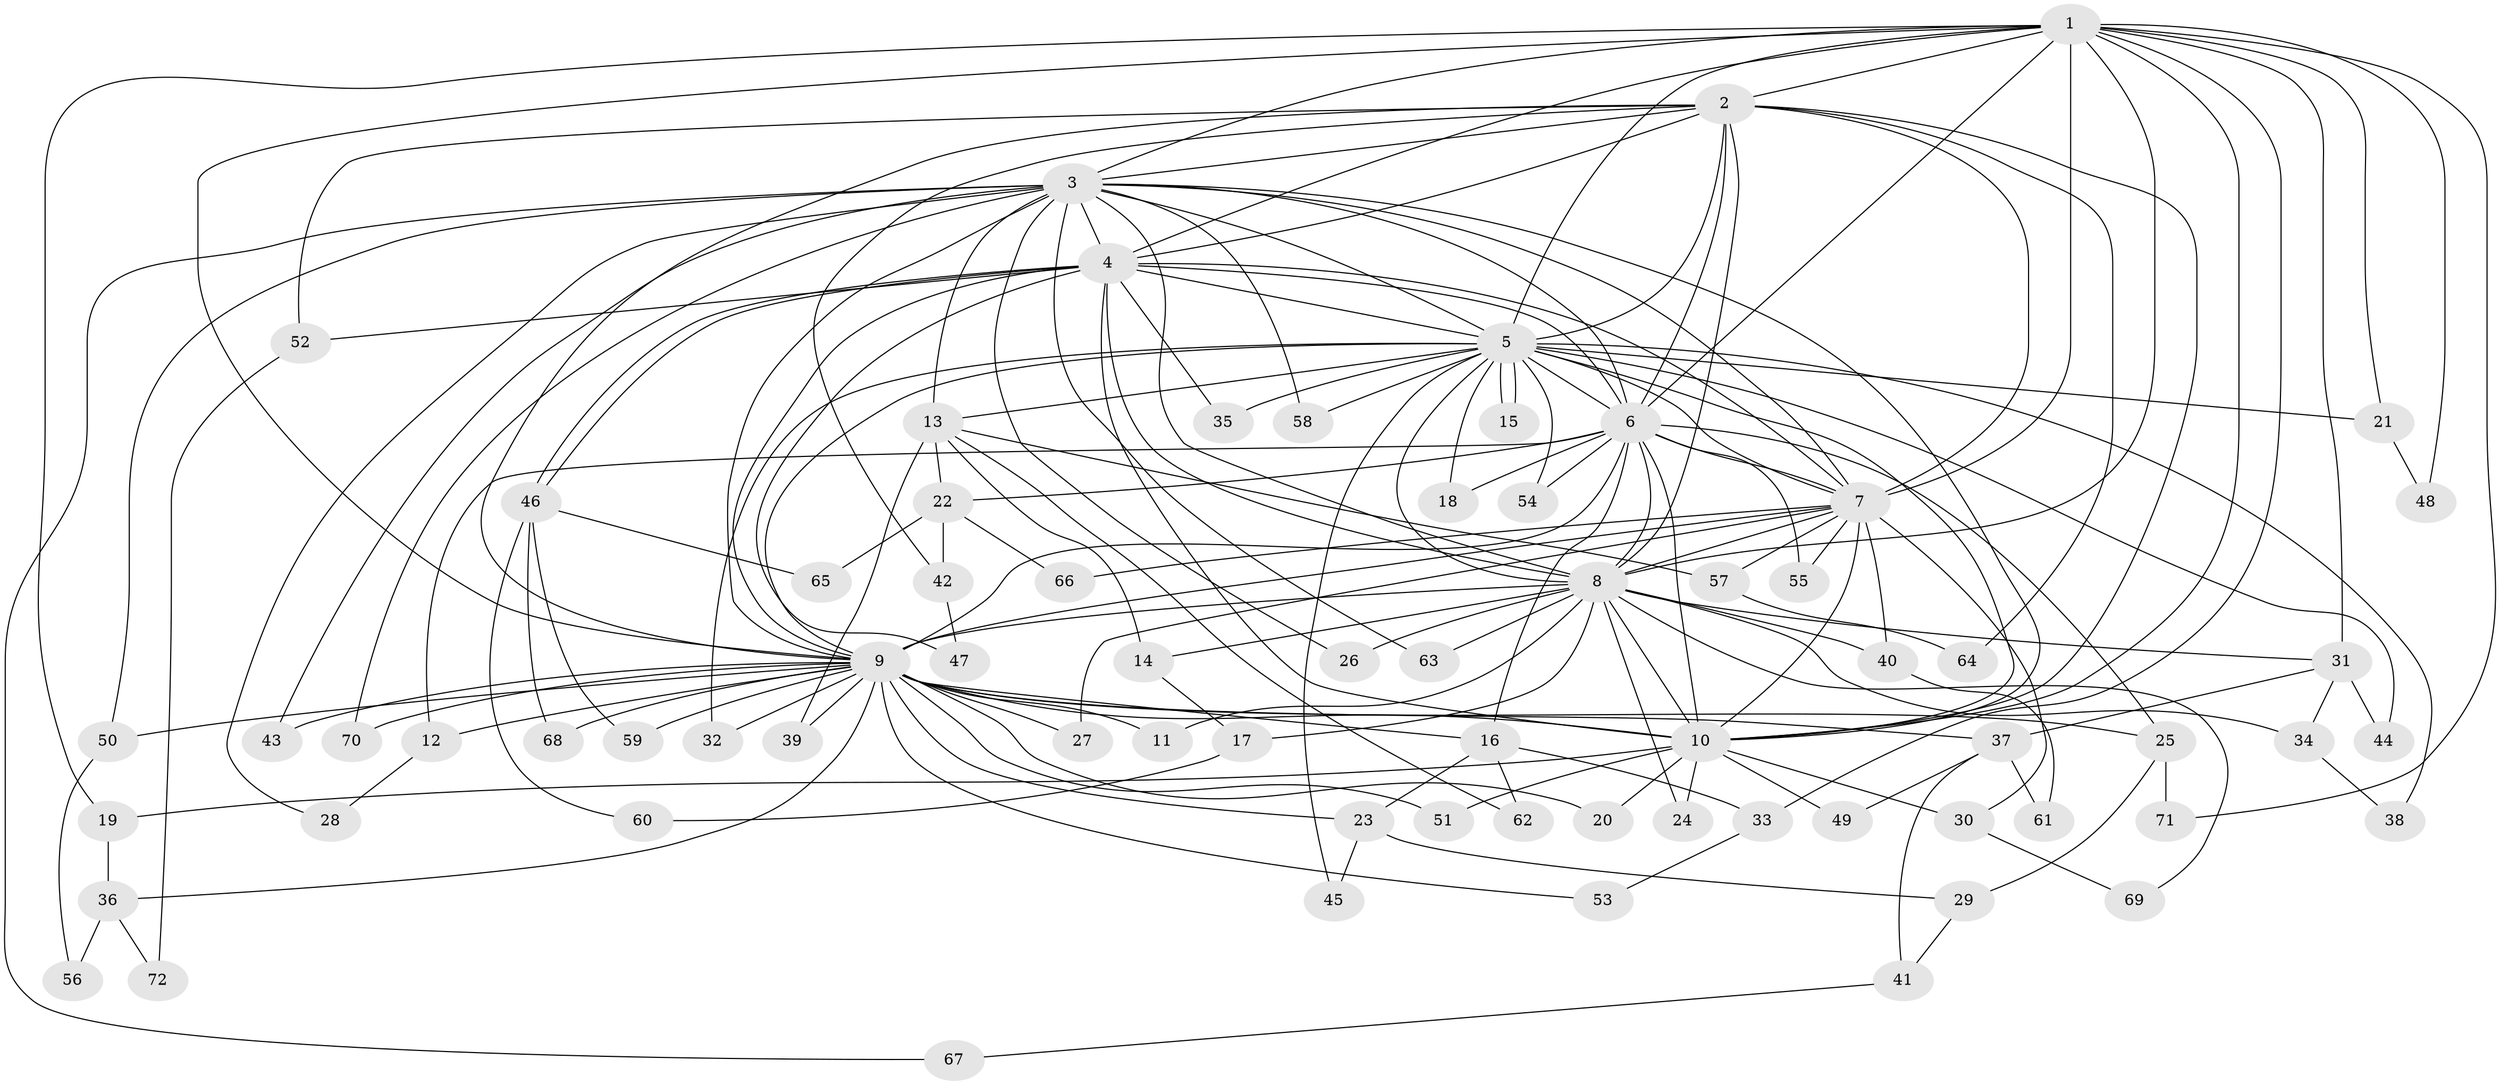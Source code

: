 // coarse degree distribution, {12: 0.0392156862745098, 26: 0.0196078431372549, 14: 0.0392156862745098, 22: 0.0196078431372549, 13: 0.0196078431372549, 21: 0.0196078431372549, 2: 0.45098039215686275, 3: 0.19607843137254902, 5: 0.0784313725490196, 6: 0.0392156862745098, 4: 0.0392156862745098, 1: 0.0392156862745098}
// Generated by graph-tools (version 1.1) at 2025/51/02/27/25 19:51:50]
// undirected, 72 vertices, 169 edges
graph export_dot {
graph [start="1"]
  node [color=gray90,style=filled];
  1;
  2;
  3;
  4;
  5;
  6;
  7;
  8;
  9;
  10;
  11;
  12;
  13;
  14;
  15;
  16;
  17;
  18;
  19;
  20;
  21;
  22;
  23;
  24;
  25;
  26;
  27;
  28;
  29;
  30;
  31;
  32;
  33;
  34;
  35;
  36;
  37;
  38;
  39;
  40;
  41;
  42;
  43;
  44;
  45;
  46;
  47;
  48;
  49;
  50;
  51;
  52;
  53;
  54;
  55;
  56;
  57;
  58;
  59;
  60;
  61;
  62;
  63;
  64;
  65;
  66;
  67;
  68;
  69;
  70;
  71;
  72;
  1 -- 2;
  1 -- 3;
  1 -- 4;
  1 -- 5;
  1 -- 6;
  1 -- 7;
  1 -- 8;
  1 -- 9;
  1 -- 10;
  1 -- 19;
  1 -- 21;
  1 -- 31;
  1 -- 33;
  1 -- 48;
  1 -- 71;
  2 -- 3;
  2 -- 4;
  2 -- 5;
  2 -- 6;
  2 -- 7;
  2 -- 8;
  2 -- 9;
  2 -- 10;
  2 -- 42;
  2 -- 52;
  2 -- 64;
  3 -- 4;
  3 -- 5;
  3 -- 6;
  3 -- 7;
  3 -- 8;
  3 -- 9;
  3 -- 10;
  3 -- 13;
  3 -- 26;
  3 -- 28;
  3 -- 43;
  3 -- 50;
  3 -- 58;
  3 -- 63;
  3 -- 67;
  3 -- 70;
  4 -- 5;
  4 -- 6;
  4 -- 7;
  4 -- 8;
  4 -- 9;
  4 -- 10;
  4 -- 35;
  4 -- 46;
  4 -- 46;
  4 -- 47;
  4 -- 52;
  5 -- 6;
  5 -- 7;
  5 -- 8;
  5 -- 9;
  5 -- 10;
  5 -- 13;
  5 -- 15;
  5 -- 15;
  5 -- 18;
  5 -- 21;
  5 -- 32;
  5 -- 35;
  5 -- 38;
  5 -- 44;
  5 -- 45;
  5 -- 54;
  5 -- 58;
  6 -- 7;
  6 -- 8;
  6 -- 9;
  6 -- 10;
  6 -- 12;
  6 -- 16;
  6 -- 18;
  6 -- 22;
  6 -- 25;
  6 -- 54;
  6 -- 55;
  7 -- 8;
  7 -- 9;
  7 -- 10;
  7 -- 27;
  7 -- 30;
  7 -- 40;
  7 -- 55;
  7 -- 57;
  7 -- 66;
  8 -- 9;
  8 -- 10;
  8 -- 11;
  8 -- 14;
  8 -- 17;
  8 -- 24;
  8 -- 26;
  8 -- 31;
  8 -- 34;
  8 -- 40;
  8 -- 63;
  8 -- 69;
  9 -- 10;
  9 -- 11;
  9 -- 12;
  9 -- 16;
  9 -- 20;
  9 -- 23;
  9 -- 25;
  9 -- 27;
  9 -- 32;
  9 -- 36;
  9 -- 37;
  9 -- 39;
  9 -- 43;
  9 -- 50;
  9 -- 51;
  9 -- 53;
  9 -- 59;
  9 -- 68;
  9 -- 70;
  10 -- 19;
  10 -- 20;
  10 -- 24;
  10 -- 30;
  10 -- 49;
  10 -- 51;
  12 -- 28;
  13 -- 14;
  13 -- 22;
  13 -- 39;
  13 -- 57;
  13 -- 62;
  14 -- 17;
  16 -- 23;
  16 -- 33;
  16 -- 62;
  17 -- 60;
  19 -- 36;
  21 -- 48;
  22 -- 42;
  22 -- 65;
  22 -- 66;
  23 -- 29;
  23 -- 45;
  25 -- 29;
  25 -- 71;
  29 -- 41;
  30 -- 69;
  31 -- 34;
  31 -- 37;
  31 -- 44;
  33 -- 53;
  34 -- 38;
  36 -- 56;
  36 -- 72;
  37 -- 41;
  37 -- 49;
  37 -- 61;
  40 -- 61;
  41 -- 67;
  42 -- 47;
  46 -- 59;
  46 -- 60;
  46 -- 65;
  46 -- 68;
  50 -- 56;
  52 -- 72;
  57 -- 64;
}

